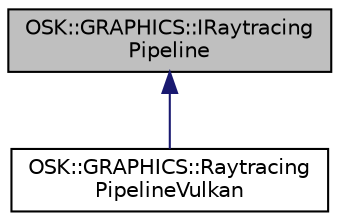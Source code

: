 digraph "OSK::GRAPHICS::IRaytracingPipeline"
{
 // LATEX_PDF_SIZE
  edge [fontname="Helvetica",fontsize="10",labelfontname="Helvetica",labelfontsize="10"];
  node [fontname="Helvetica",fontsize="10",shape=record];
  Node1 [label="OSK::GRAPHICS::IRaytracing\lPipeline",height=0.2,width=0.4,color="black", fillcolor="grey75", style="filled", fontcolor="black",tooltip="Pipeline para el renderizado usando trazado de rayos."];
  Node1 -> Node2 [dir="back",color="midnightblue",fontsize="10",style="solid",fontname="Helvetica"];
  Node2 [label="OSK::GRAPHICS::Raytracing\lPipelineVulkan",height=0.2,width=0.4,color="black", fillcolor="white", style="filled",URL="$class_o_s_k_1_1_g_r_a_p_h_i_c_s_1_1_raytracing_pipeline_vulkan.html",tooltip=" "];
}
